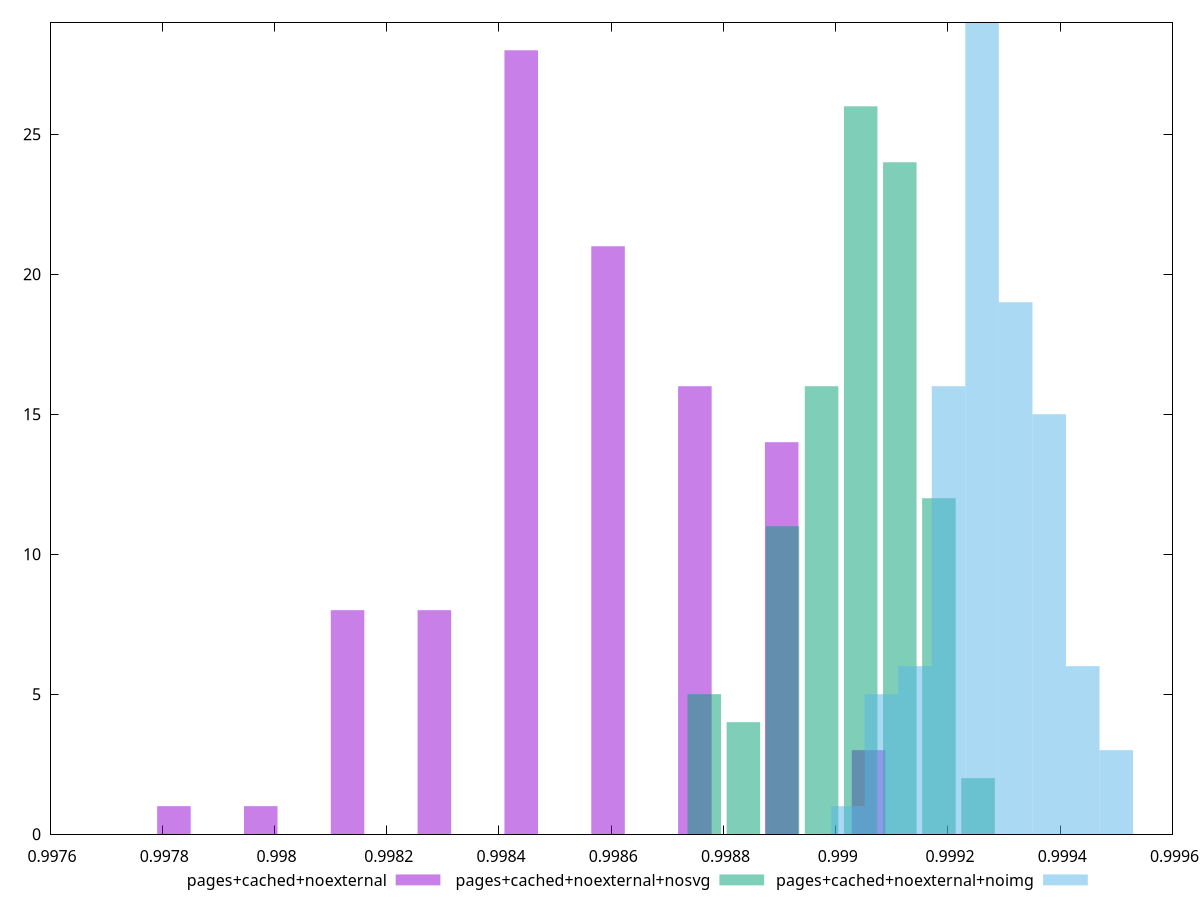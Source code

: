 $_pagesCachedNoexternal <<EOF
0.9985942828264394 21
0.9987489837223071 16
0.9984395819305716 28
0.9989036846181749 14
0.998130180138836 8
0.9982848810347038 8
0.9990583855140427 3
0.9979754792429683 1
0.9978207783471005 1
EOF
$_pagesCachedNoexternalNosvg <<EOF
0.9991838100967874 12
0.9991141271474815 24
0.9990444441981756 26
0.9989050782995639 11
0.998835395350258 4
0.9989747612488697 16
0.9987657124009521 5
0.9992534930460931 2
EOF
$_pagesCachedNoexternalNoimg <<EOF
0.9992009727386894 16
0.9993803088390911 15
0.9992607514388233 29
0.9993205301389572 19
0.9991411940385554 6
0.9990814153384214 5
0.9994400875392251 6
0.9990216366382876 1
0.999499866239359 3
EOF
set key outside below
set terminal pngcairo
set output "report_00005_2020-11-02T22-26-11.212Z/mainthread-work-breakdown/mainthread-work-breakdown_pages+cached+noexternal_pages+cached+noexternal+nosvg_pages+cached+noexternal+noimg+hist.png"
set boxwidth 0.000059778700133932955
set style fill transparent solid 0.5 noborder
set yrange [0:29]
plot $_pagesCachedNoexternal title "pages+cached+noexternal" with boxes ,$_pagesCachedNoexternalNosvg title "pages+cached+noexternal+nosvg" with boxes ,$_pagesCachedNoexternalNoimg title "pages+cached+noexternal+noimg" with boxes ,